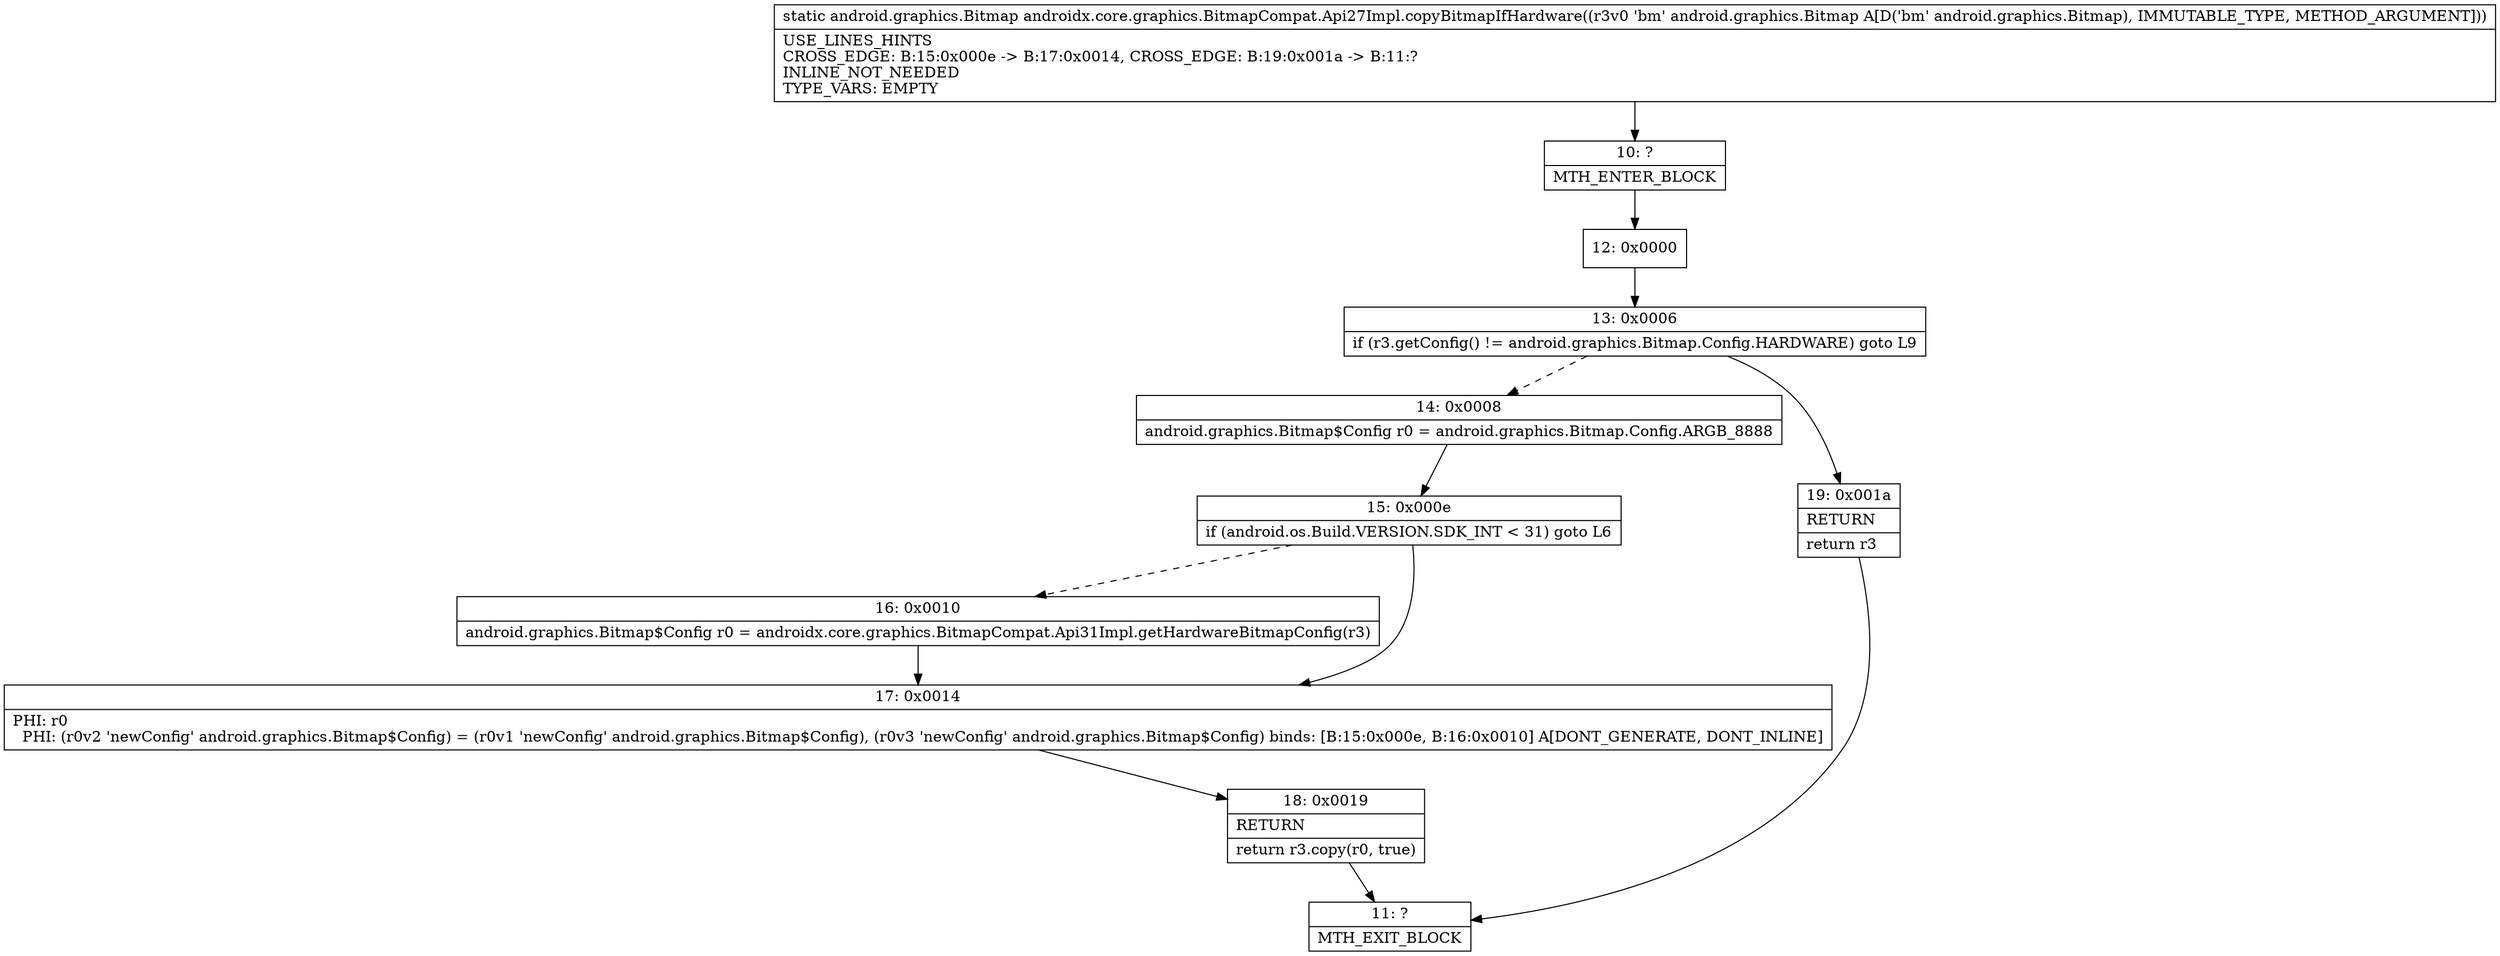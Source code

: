 digraph "CFG forandroidx.core.graphics.BitmapCompat.Api27Impl.copyBitmapIfHardware(Landroid\/graphics\/Bitmap;)Landroid\/graphics\/Bitmap;" {
Node_10 [shape=record,label="{10\:\ ?|MTH_ENTER_BLOCK\l}"];
Node_12 [shape=record,label="{12\:\ 0x0000}"];
Node_13 [shape=record,label="{13\:\ 0x0006|if (r3.getConfig() != android.graphics.Bitmap.Config.HARDWARE) goto L9\l}"];
Node_14 [shape=record,label="{14\:\ 0x0008|android.graphics.Bitmap$Config r0 = android.graphics.Bitmap.Config.ARGB_8888\l}"];
Node_15 [shape=record,label="{15\:\ 0x000e|if (android.os.Build.VERSION.SDK_INT \< 31) goto L6\l}"];
Node_16 [shape=record,label="{16\:\ 0x0010|android.graphics.Bitmap$Config r0 = androidx.core.graphics.BitmapCompat.Api31Impl.getHardwareBitmapConfig(r3)\l}"];
Node_17 [shape=record,label="{17\:\ 0x0014|PHI: r0 \l  PHI: (r0v2 'newConfig' android.graphics.Bitmap$Config) = (r0v1 'newConfig' android.graphics.Bitmap$Config), (r0v3 'newConfig' android.graphics.Bitmap$Config) binds: [B:15:0x000e, B:16:0x0010] A[DONT_GENERATE, DONT_INLINE]\l}"];
Node_18 [shape=record,label="{18\:\ 0x0019|RETURN\l|return r3.copy(r0, true)\l}"];
Node_11 [shape=record,label="{11\:\ ?|MTH_EXIT_BLOCK\l}"];
Node_19 [shape=record,label="{19\:\ 0x001a|RETURN\l|return r3\l}"];
MethodNode[shape=record,label="{static android.graphics.Bitmap androidx.core.graphics.BitmapCompat.Api27Impl.copyBitmapIfHardware((r3v0 'bm' android.graphics.Bitmap A[D('bm' android.graphics.Bitmap), IMMUTABLE_TYPE, METHOD_ARGUMENT]))  | USE_LINES_HINTS\lCROSS_EDGE: B:15:0x000e \-\> B:17:0x0014, CROSS_EDGE: B:19:0x001a \-\> B:11:?\lINLINE_NOT_NEEDED\lTYPE_VARS: EMPTY\l}"];
MethodNode -> Node_10;Node_10 -> Node_12;
Node_12 -> Node_13;
Node_13 -> Node_14[style=dashed];
Node_13 -> Node_19;
Node_14 -> Node_15;
Node_15 -> Node_16[style=dashed];
Node_15 -> Node_17;
Node_16 -> Node_17;
Node_17 -> Node_18;
Node_18 -> Node_11;
Node_19 -> Node_11;
}

